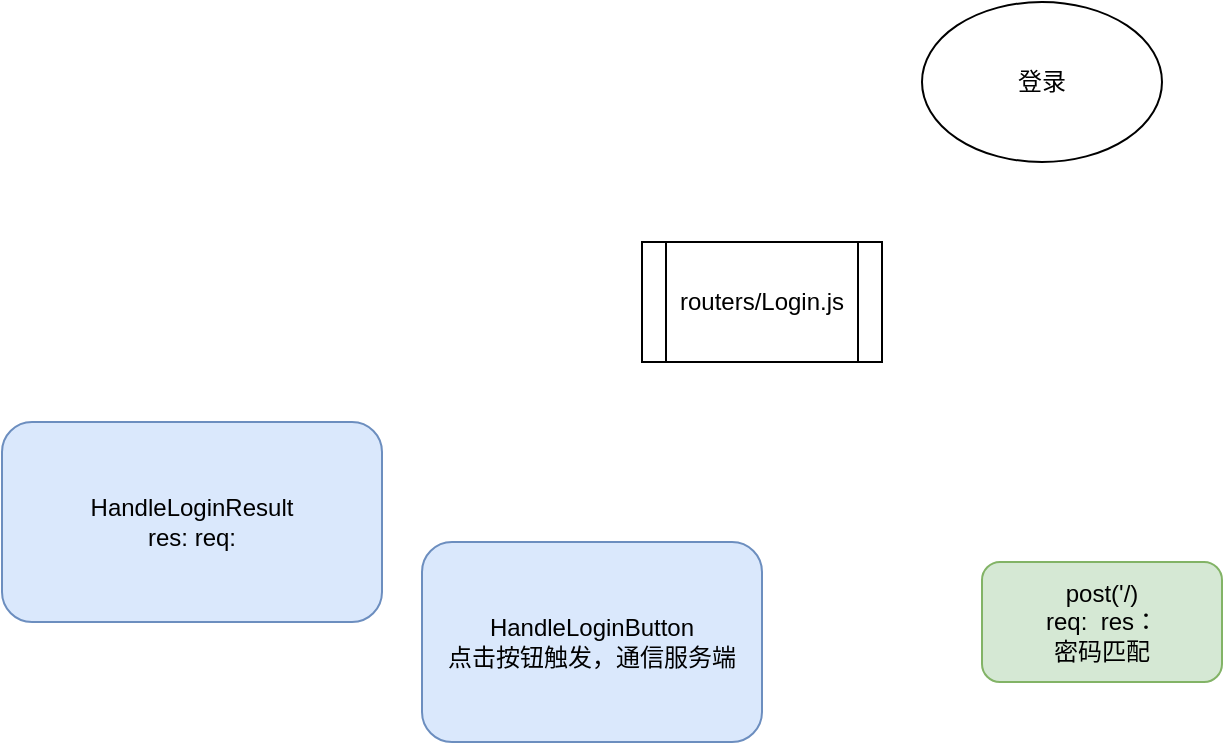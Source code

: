 <mxfile version="22.1.3" type="github">
  <diagram name="Page-1" id="9f46799a-70d6-7492-0946-bef42562c5a5">
    <mxGraphModel dx="2534" dy="789" grid="1" gridSize="10" guides="1" tooltips="1" connect="1" arrows="1" fold="1" page="1" pageScale="1" pageWidth="1100" pageHeight="850" background="none" math="0" shadow="0">
      <root>
        <mxCell id="0" />
        <mxCell id="1" parent="0" />
        <mxCell id="zKdDq2GKEJ2XVdY2i587-24" value="登录" style="ellipse;whiteSpace=wrap;html=1;" vertex="1" parent="1">
          <mxGeometry x="60" y="20" width="120" height="80" as="geometry" />
        </mxCell>
        <mxCell id="zKdDq2GKEJ2XVdY2i587-26" value="post(&#39;/)&lt;br&gt;req:&amp;nbsp; res：&lt;br&gt;密码匹配" style="rounded=1;whiteSpace=wrap;html=1;fillColor=#d5e8d4;strokeColor=#82b366;" vertex="1" parent="1">
          <mxGeometry x="90" y="300" width="120" height="60" as="geometry" />
        </mxCell>
        <mxCell id="zKdDq2GKEJ2XVdY2i587-28" value="routers/Login.js" style="shape=process;whiteSpace=wrap;html=1;backgroundOutline=1;" vertex="1" parent="1">
          <mxGeometry x="-80" y="140" width="120" height="60" as="geometry" />
        </mxCell>
        <mxCell id="zKdDq2GKEJ2XVdY2i587-29" value="HandleLoginButton&lt;br&gt;点击按钮触发，通信服务端" style="rounded=1;whiteSpace=wrap;html=1;fillColor=#dae8fc;strokeColor=#6c8ebf;" vertex="1" parent="1">
          <mxGeometry x="-190" y="290" width="170" height="100" as="geometry" />
        </mxCell>
        <mxCell id="zKdDq2GKEJ2XVdY2i587-30" value="HandleLoginResult&lt;br&gt;res: req:&lt;br&gt;" style="rounded=1;whiteSpace=wrap;html=1;fillColor=#dae8fc;strokeColor=#6c8ebf;" vertex="1" parent="1">
          <mxGeometry x="-400" y="230" width="190" height="100" as="geometry" />
        </mxCell>
      </root>
    </mxGraphModel>
  </diagram>
</mxfile>

